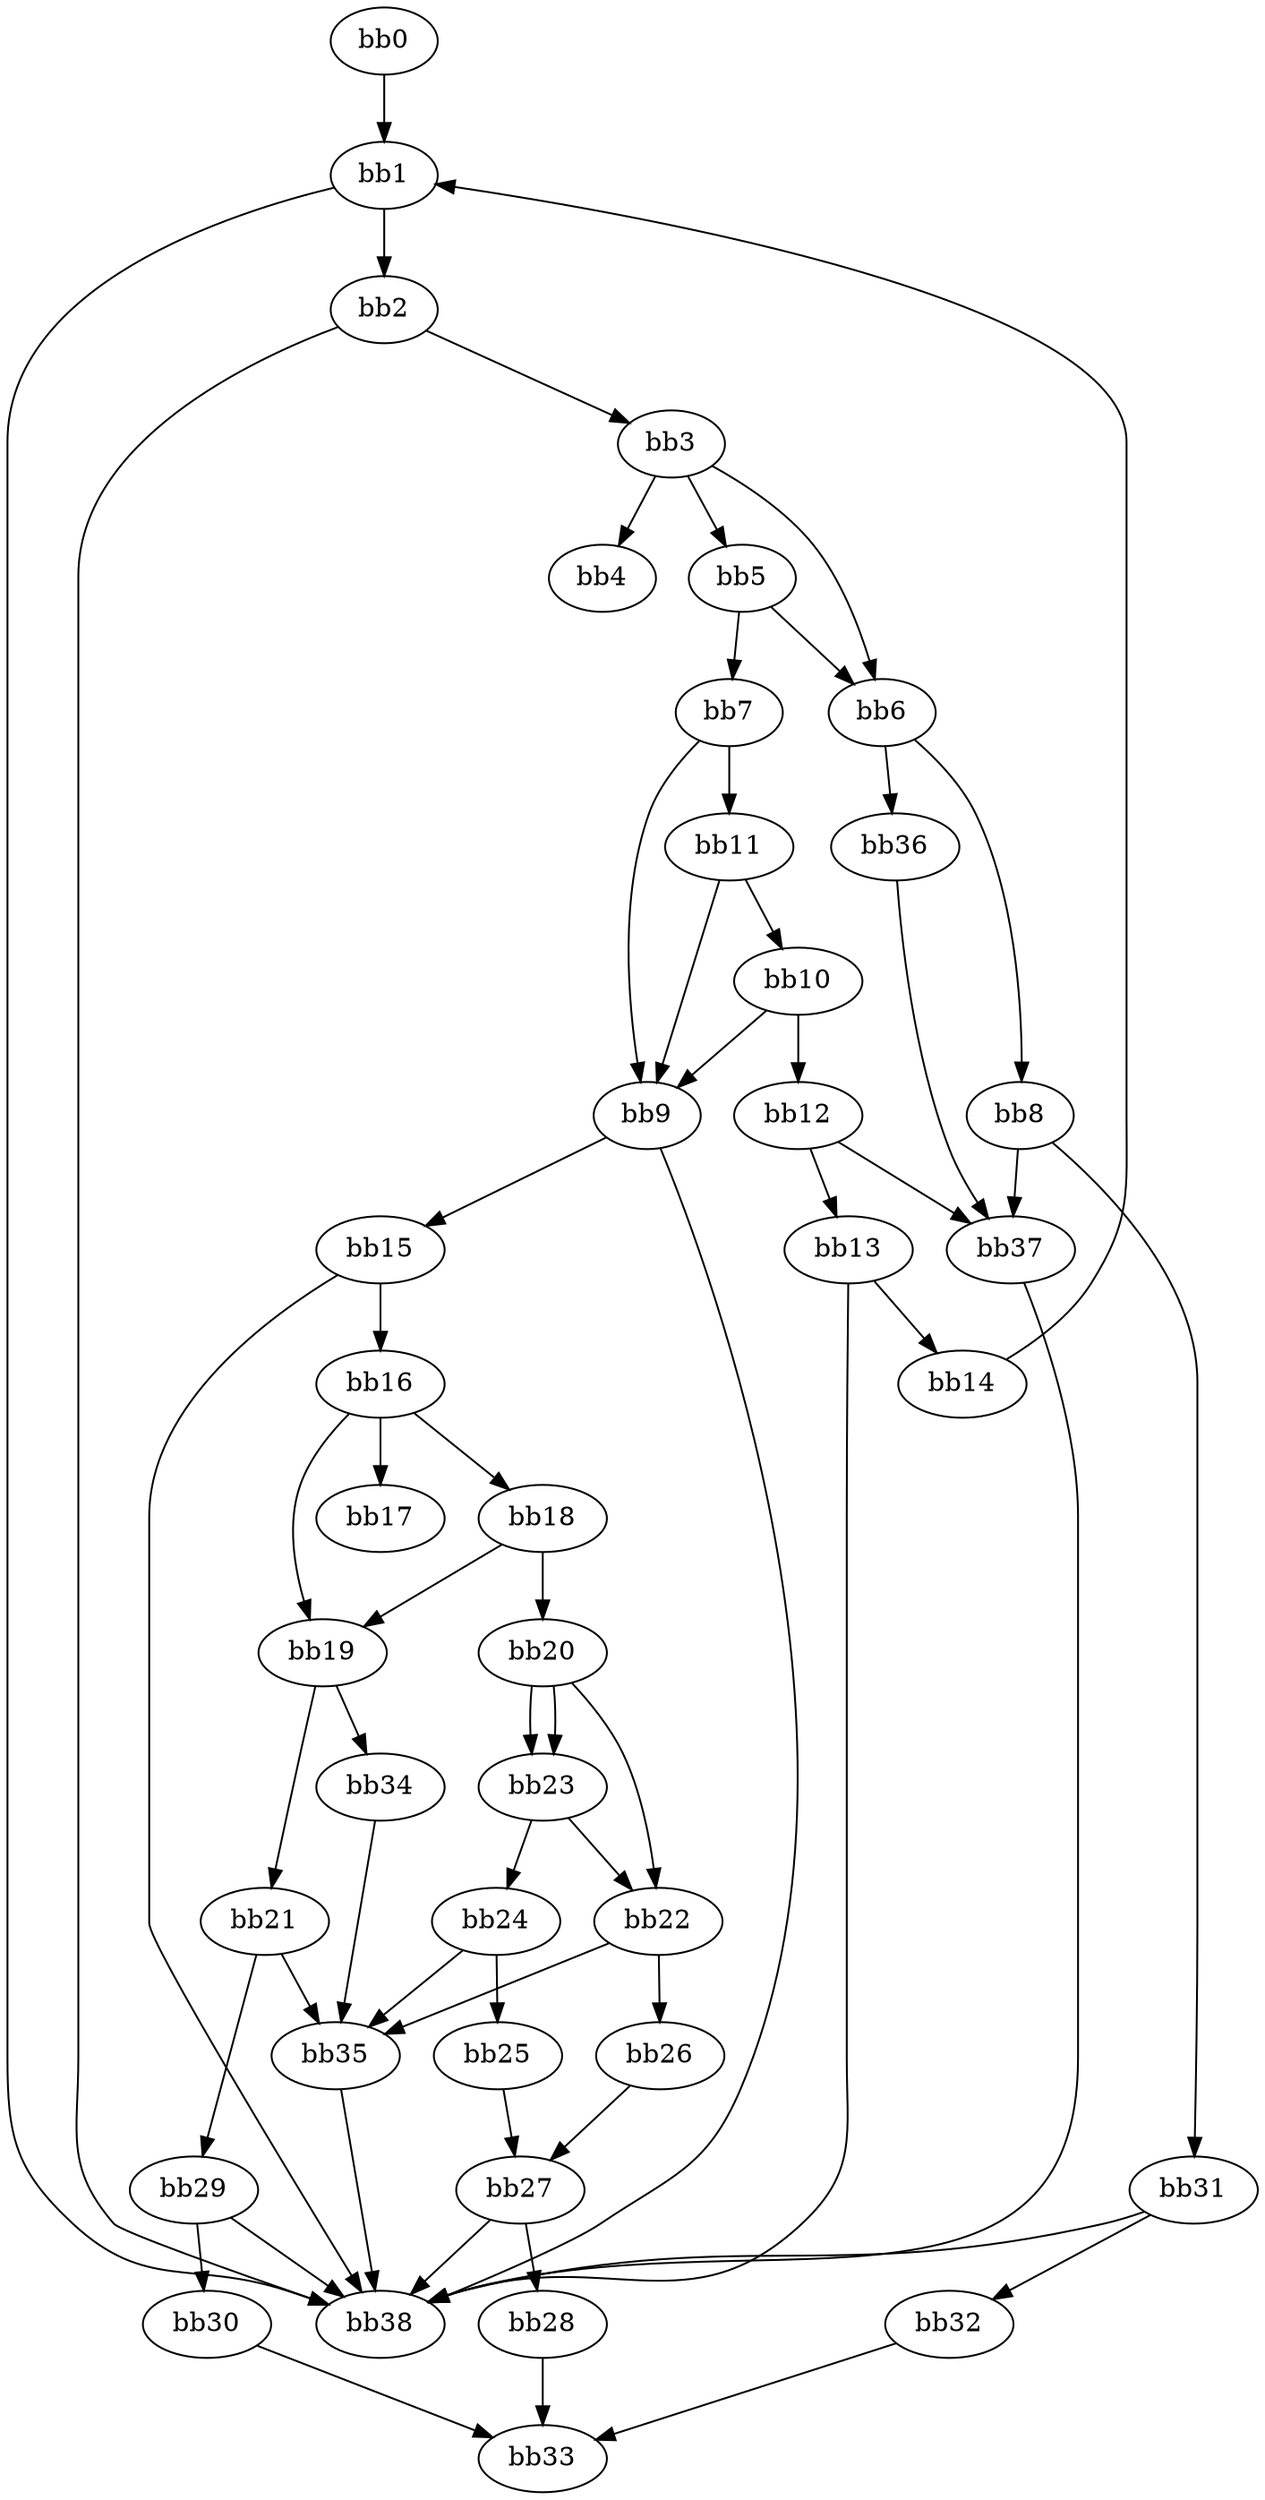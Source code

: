 digraph {
    0 [ label = "bb0\l" ]
    1 [ label = "bb1\l" ]
    2 [ label = "bb2\l" ]
    3 [ label = "bb3\l" ]
    4 [ label = "bb4\l" ]
    5 [ label = "bb5\l" ]
    6 [ label = "bb6\l" ]
    7 [ label = "bb7\l" ]
    8 [ label = "bb8\l" ]
    9 [ label = "bb9\l" ]
    10 [ label = "bb10\l" ]
    11 [ label = "bb11\l" ]
    12 [ label = "bb12\l" ]
    13 [ label = "bb13\l" ]
    14 [ label = "bb14\l" ]
    15 [ label = "bb15\l" ]
    16 [ label = "bb16\l" ]
    17 [ label = "bb17\l" ]
    18 [ label = "bb18\l" ]
    19 [ label = "bb19\l" ]
    20 [ label = "bb20\l" ]
    21 [ label = "bb21\l" ]
    22 [ label = "bb22\l" ]
    23 [ label = "bb23\l" ]
    24 [ label = "bb24\l" ]
    25 [ label = "bb25\l" ]
    26 [ label = "bb26\l" ]
    27 [ label = "bb27\l" ]
    28 [ label = "bb28\l" ]
    29 [ label = "bb29\l" ]
    30 [ label = "bb30\l" ]
    31 [ label = "bb31\l" ]
    32 [ label = "bb32\l" ]
    33 [ label = "bb33\l" ]
    34 [ label = "bb34\l" ]
    35 [ label = "bb35\l" ]
    36 [ label = "bb36\l" ]
    37 [ label = "bb37\l" ]
    38 [ label = "bb38\l" ]
    0 -> 1 [ ]
    1 -> 2 [ ]
    1 -> 38 [ ]
    2 -> 3 [ ]
    2 -> 38 [ ]
    3 -> 4 [ ]
    3 -> 5 [ ]
    3 -> 6 [ ]
    5 -> 6 [ ]
    5 -> 7 [ ]
    6 -> 8 [ ]
    6 -> 36 [ ]
    7 -> 9 [ ]
    7 -> 11 [ ]
    8 -> 31 [ ]
    8 -> 37 [ ]
    9 -> 15 [ ]
    9 -> 38 [ ]
    10 -> 9 [ ]
    10 -> 12 [ ]
    11 -> 9 [ ]
    11 -> 10 [ ]
    12 -> 13 [ ]
    12 -> 37 [ ]
    13 -> 14 [ ]
    13 -> 38 [ ]
    14 -> 1 [ ]
    15 -> 16 [ ]
    15 -> 38 [ ]
    16 -> 17 [ ]
    16 -> 18 [ ]
    16 -> 19 [ ]
    18 -> 19 [ ]
    18 -> 20 [ ]
    19 -> 21 [ ]
    19 -> 34 [ ]
    20 -> 22 [ ]
    20 -> 23 [ ]
    20 -> 23 [ ]
    21 -> 29 [ ]
    21 -> 35 [ ]
    22 -> 26 [ ]
    22 -> 35 [ ]
    23 -> 22 [ ]
    23 -> 24 [ ]
    24 -> 25 [ ]
    24 -> 35 [ ]
    25 -> 27 [ ]
    26 -> 27 [ ]
    27 -> 28 [ ]
    27 -> 38 [ ]
    28 -> 33 [ ]
    29 -> 30 [ ]
    29 -> 38 [ ]
    30 -> 33 [ ]
    31 -> 32 [ ]
    31 -> 38 [ ]
    32 -> 33 [ ]
    34 -> 35 [ ]
    35 -> 38 [ ]
    36 -> 37 [ ]
    37 -> 38 [ ]
}


